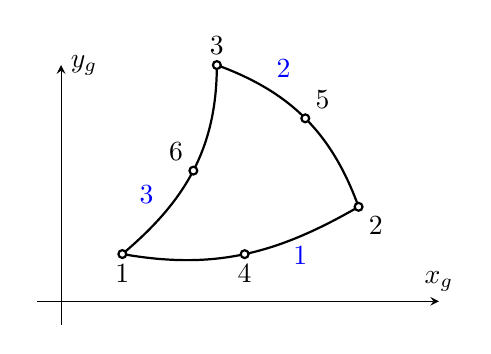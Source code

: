 \tikzstyle{elemnode} = [draw,circle,inner sep=1,fill=white]
\begin{tikzpicture}[scale=6,>=stealth]
 \draw[->] (-0.05,0) -- (0.8,0) node[above] {$x_g$};
 \draw[->] (0,-0.05) -- (0,0.5) node[right] {$y_g$};
 
 \draw[thick,xshift=-2] 
     (0.2,0.1) node[elemnode] {} node[below] {1}
  to[out=-10,in=210] node[elemnode,midway] {} node[below,midway] {4} node[blue,below,near end] {1} (0.7,0.2)  node[elemnode] {} node[below right] {2}
  to[out=110,in=-20] node[elemnode,midway] {} node[above right,midway] {5} node[blue,above right,near end] {2} (0.4,0.5) node[elemnode] {} node[above] {3}
  to[out=-90,in=40] node[elemnode,midway] {} node[above left,midway] {6} node[blue,above left,near end] {3} (0.2,0.1);
\end{tikzpicture}
